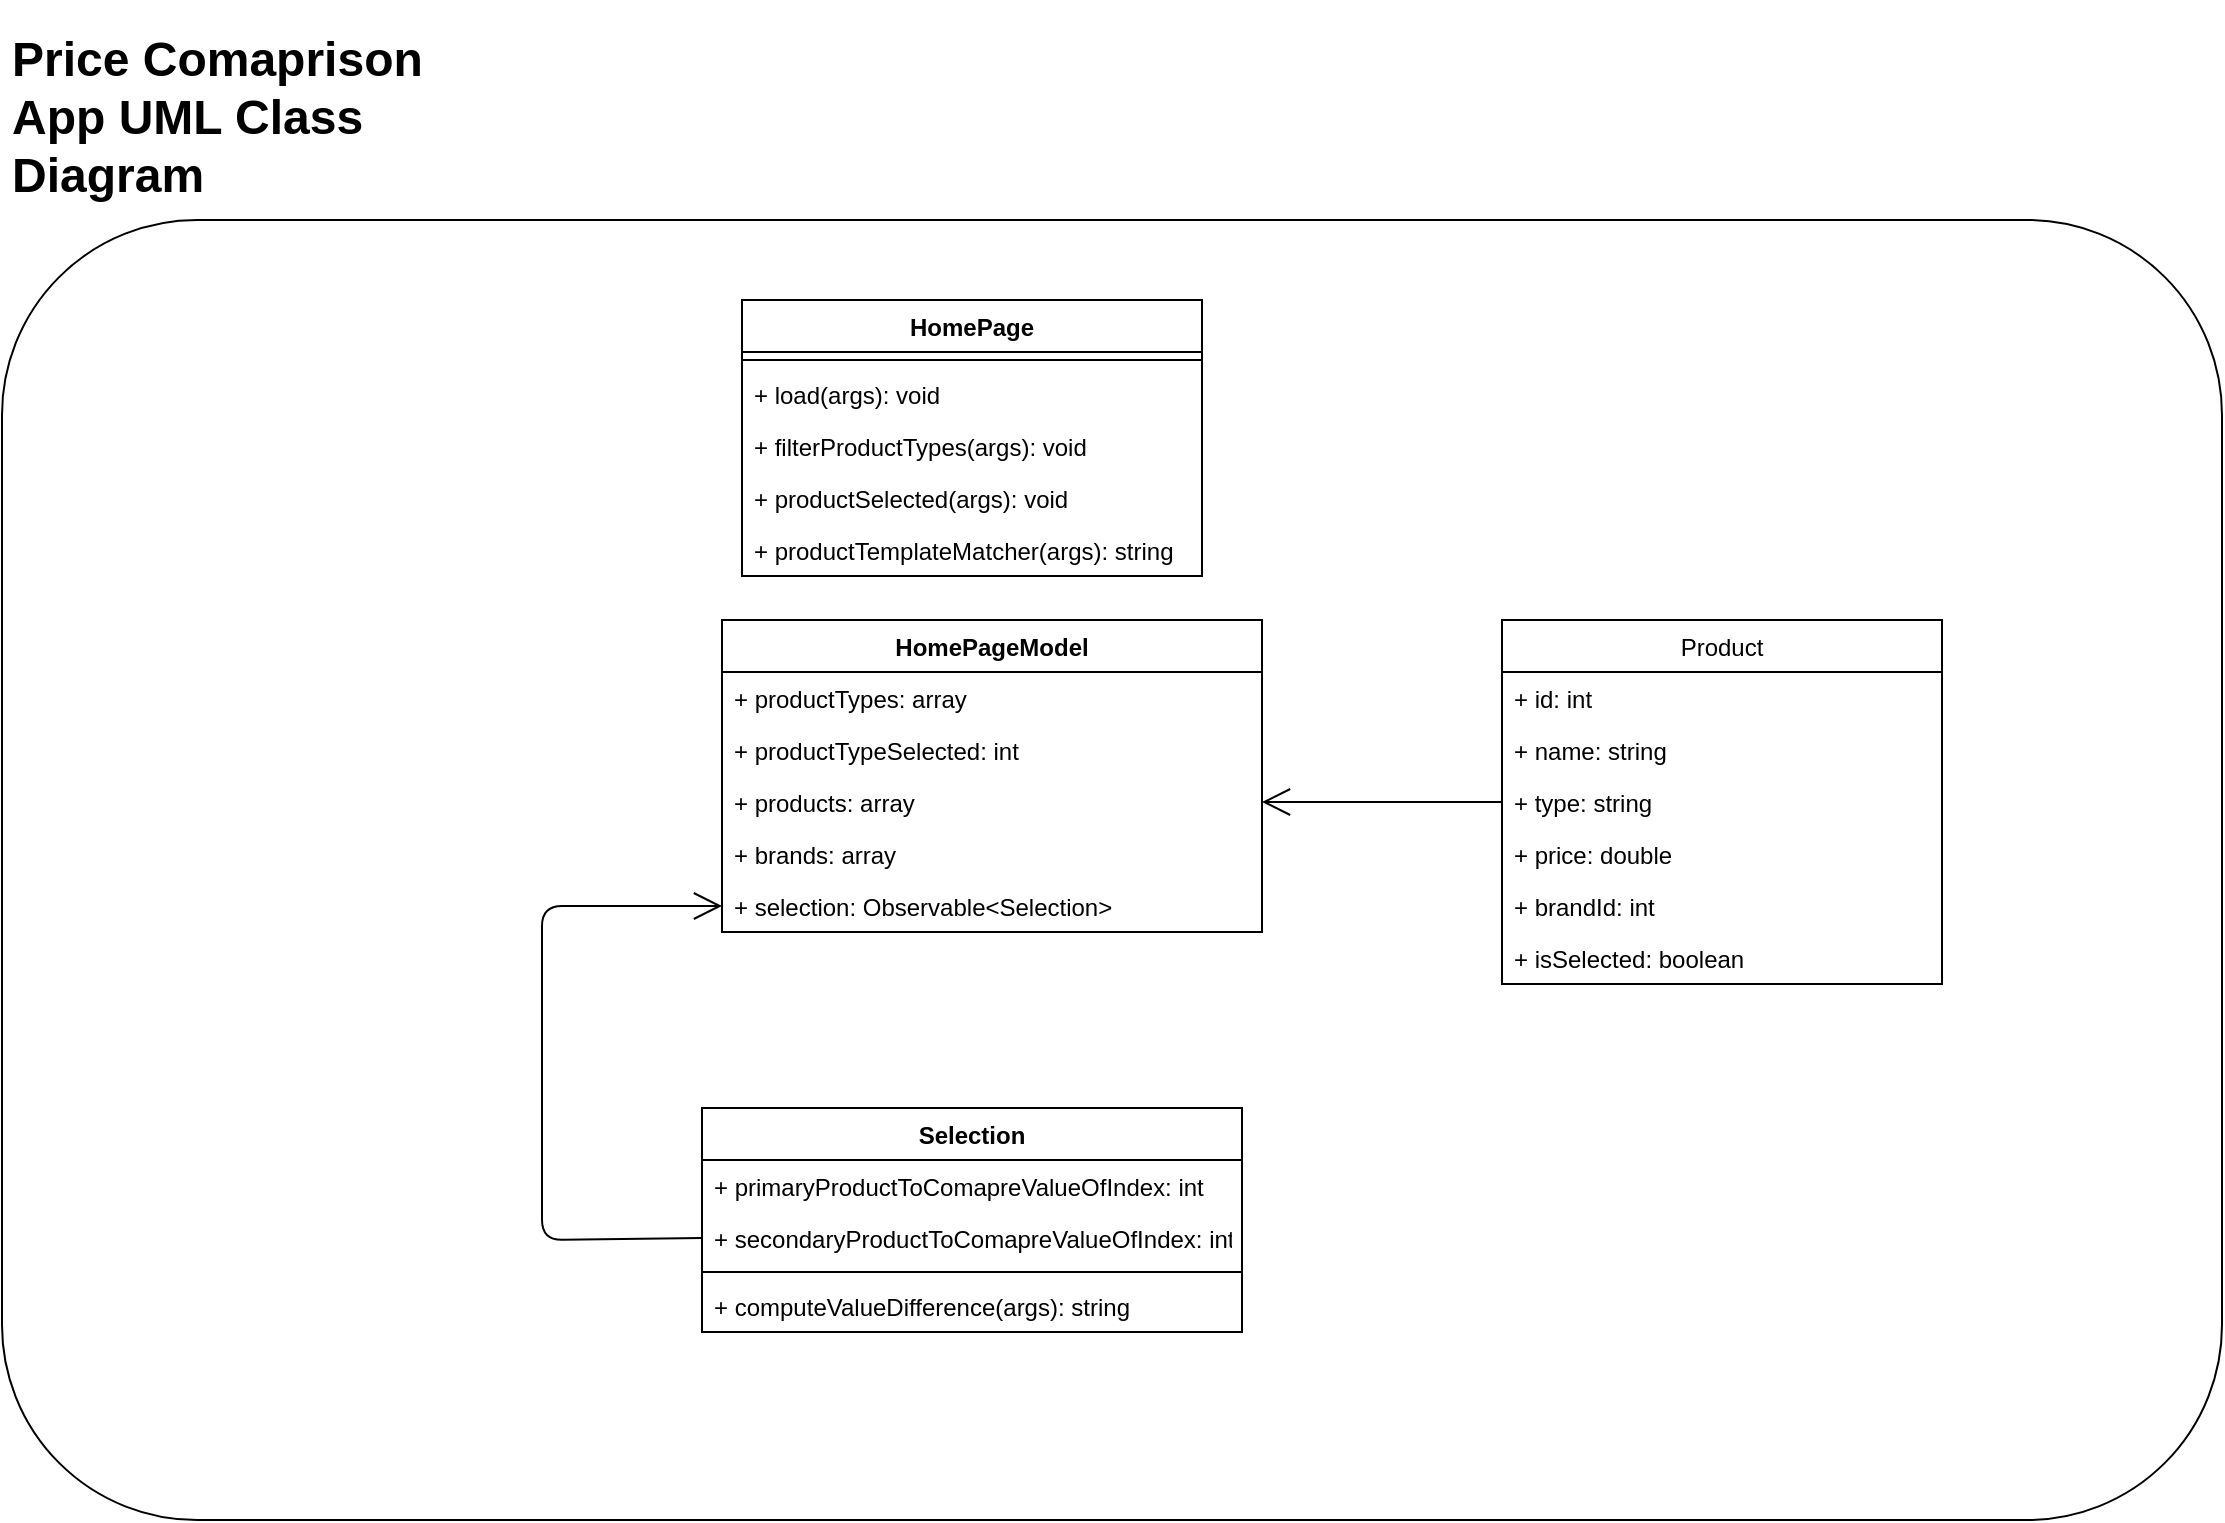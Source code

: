 <mxfile version="10.5.9" type="device"><diagram id="DFaM-FkgvRhkAuPZXW2h" name="Page-1"><mxGraphModel dx="1634" dy="1875" grid="1" gridSize="10" guides="1" tooltips="1" connect="1" arrows="1" fold="1" page="1" pageScale="1" pageWidth="850" pageHeight="1100" math="0" shadow="0"><root><mxCell id="0"/><mxCell id="1" parent="0"/><mxCell id="P_lfmw2hy47gzGneeMSI-35" value="" style="rounded=1;whiteSpace=wrap;html=1;" vertex="1" parent="1"><mxGeometry x="40" y="50" width="1110" height="650" as="geometry"/></mxCell><mxCell id="P_lfmw2hy47gzGneeMSI-2" value="HomePage" style="swimlane;fontStyle=1;align=center;verticalAlign=top;childLayout=stackLayout;horizontal=1;startSize=26;horizontalStack=0;resizeParent=1;resizeParentMax=0;resizeLast=0;collapsible=1;marginBottom=0;" vertex="1" parent="1"><mxGeometry x="410" y="90" width="230" height="138" as="geometry"/></mxCell><mxCell id="P_lfmw2hy47gzGneeMSI-4" value="" style="line;strokeWidth=1;fillColor=none;align=left;verticalAlign=middle;spacingTop=-1;spacingLeft=3;spacingRight=3;rotatable=0;labelPosition=right;points=[];portConstraint=eastwest;" vertex="1" parent="P_lfmw2hy47gzGneeMSI-2"><mxGeometry y="26" width="230" height="8" as="geometry"/></mxCell><mxCell id="P_lfmw2hy47gzGneeMSI-42" value="+ load(args): void" style="text;strokeColor=none;fillColor=none;align=left;verticalAlign=top;spacingLeft=4;spacingRight=4;overflow=hidden;rotatable=0;points=[[0,0.5],[1,0.5]];portConstraint=eastwest;" vertex="1" parent="P_lfmw2hy47gzGneeMSI-2"><mxGeometry y="34" width="230" height="26" as="geometry"/></mxCell><mxCell id="P_lfmw2hy47gzGneeMSI-41" value="+ filterProductTypes(args): void" style="text;strokeColor=none;fillColor=none;align=left;verticalAlign=top;spacingLeft=4;spacingRight=4;overflow=hidden;rotatable=0;points=[[0,0.5],[1,0.5]];portConstraint=eastwest;" vertex="1" parent="P_lfmw2hy47gzGneeMSI-2"><mxGeometry y="60" width="230" height="26" as="geometry"/></mxCell><mxCell id="P_lfmw2hy47gzGneeMSI-5" value="+ productSelected(args): void" style="text;strokeColor=none;fillColor=none;align=left;verticalAlign=top;spacingLeft=4;spacingRight=4;overflow=hidden;rotatable=0;points=[[0,0.5],[1,0.5]];portConstraint=eastwest;" vertex="1" parent="P_lfmw2hy47gzGneeMSI-2"><mxGeometry y="86" width="230" height="26" as="geometry"/></mxCell><mxCell id="P_lfmw2hy47gzGneeMSI-49" value="+ productTemplateMatcher(args): string" style="text;strokeColor=none;fillColor=none;align=left;verticalAlign=top;spacingLeft=4;spacingRight=4;overflow=hidden;rotatable=0;points=[[0,0.5],[1,0.5]];portConstraint=eastwest;" vertex="1" parent="P_lfmw2hy47gzGneeMSI-2"><mxGeometry y="112" width="230" height="26" as="geometry"/></mxCell><mxCell id="P_lfmw2hy47gzGneeMSI-6" value="HomePageModel" style="swimlane;fontStyle=1;align=center;verticalAlign=top;childLayout=stackLayout;horizontal=1;startSize=26;horizontalStack=0;resizeParent=1;resizeParentMax=0;resizeLast=0;collapsible=1;marginBottom=0;" vertex="1" parent="1"><mxGeometry x="400" y="250" width="270" height="156" as="geometry"/></mxCell><mxCell id="P_lfmw2hy47gzGneeMSI-46" value="+ productTypes: array" style="text;strokeColor=none;fillColor=none;align=left;verticalAlign=top;spacingLeft=4;spacingRight=4;overflow=hidden;rotatable=0;points=[[0,0.5],[1,0.5]];portConstraint=eastwest;" vertex="1" parent="P_lfmw2hy47gzGneeMSI-6"><mxGeometry y="26" width="270" height="26" as="geometry"/></mxCell><mxCell id="P_lfmw2hy47gzGneeMSI-47" value="+ productTypeSelected: int" style="text;strokeColor=none;fillColor=none;align=left;verticalAlign=top;spacingLeft=4;spacingRight=4;overflow=hidden;rotatable=0;points=[[0,0.5],[1,0.5]];portConstraint=eastwest;" vertex="1" parent="P_lfmw2hy47gzGneeMSI-6"><mxGeometry y="52" width="270" height="26" as="geometry"/></mxCell><mxCell id="P_lfmw2hy47gzGneeMSI-7" value="+ products: array" style="text;strokeColor=none;fillColor=none;align=left;verticalAlign=top;spacingLeft=4;spacingRight=4;overflow=hidden;rotatable=0;points=[[0,0.5],[1,0.5]];portConstraint=eastwest;" vertex="1" parent="P_lfmw2hy47gzGneeMSI-6"><mxGeometry y="78" width="270" height="26" as="geometry"/></mxCell><mxCell id="P_lfmw2hy47gzGneeMSI-14" value="+ brands: array" style="text;strokeColor=none;fillColor=none;align=left;verticalAlign=top;spacingLeft=4;spacingRight=4;overflow=hidden;rotatable=0;points=[[0,0.5],[1,0.5]];portConstraint=eastwest;" vertex="1" parent="P_lfmw2hy47gzGneeMSI-6"><mxGeometry y="104" width="270" height="26" as="geometry"/></mxCell><mxCell id="P_lfmw2hy47gzGneeMSI-29" value="+ selection: Observable&lt;Selection&gt;" style="text;strokeColor=none;fillColor=none;align=left;verticalAlign=top;spacingLeft=4;spacingRight=4;overflow=hidden;rotatable=0;points=[[0,0.5],[1,0.5]];portConstraint=eastwest;" vertex="1" parent="P_lfmw2hy47gzGneeMSI-6"><mxGeometry y="130" width="270" height="26" as="geometry"/></mxCell><mxCell id="P_lfmw2hy47gzGneeMSI-15" value="Product" style="swimlane;fontStyle=0;childLayout=stackLayout;horizontal=1;startSize=26;fillColor=none;horizontalStack=0;resizeParent=1;resizeParentMax=0;resizeLast=0;collapsible=1;marginBottom=0;" vertex="1" parent="1"><mxGeometry x="790" y="250" width="220" height="182" as="geometry"/></mxCell><mxCell id="P_lfmw2hy47gzGneeMSI-16" value="+ id: int" style="text;strokeColor=none;fillColor=none;align=left;verticalAlign=top;spacingLeft=4;spacingRight=4;overflow=hidden;rotatable=0;points=[[0,0.5],[1,0.5]];portConstraint=eastwest;" vertex="1" parent="P_lfmw2hy47gzGneeMSI-15"><mxGeometry y="26" width="220" height="26" as="geometry"/></mxCell><mxCell id="P_lfmw2hy47gzGneeMSI-17" value="+ name: string" style="text;strokeColor=none;fillColor=none;align=left;verticalAlign=top;spacingLeft=4;spacingRight=4;overflow=hidden;rotatable=0;points=[[0,0.5],[1,0.5]];portConstraint=eastwest;" vertex="1" parent="P_lfmw2hy47gzGneeMSI-15"><mxGeometry y="52" width="220" height="26" as="geometry"/></mxCell><mxCell id="P_lfmw2hy47gzGneeMSI-18" value="+ type: string" style="text;strokeColor=none;fillColor=none;align=left;verticalAlign=top;spacingLeft=4;spacingRight=4;overflow=hidden;rotatable=0;points=[[0,0.5],[1,0.5]];portConstraint=eastwest;" vertex="1" parent="P_lfmw2hy47gzGneeMSI-15"><mxGeometry y="78" width="220" height="26" as="geometry"/></mxCell><mxCell id="P_lfmw2hy47gzGneeMSI-19" value="+ price: double" style="text;strokeColor=none;fillColor=none;align=left;verticalAlign=top;spacingLeft=4;spacingRight=4;overflow=hidden;rotatable=0;points=[[0,0.5],[1,0.5]];portConstraint=eastwest;" vertex="1" parent="P_lfmw2hy47gzGneeMSI-15"><mxGeometry y="104" width="220" height="26" as="geometry"/></mxCell><mxCell id="P_lfmw2hy47gzGneeMSI-21" value="+ brandId: int" style="text;strokeColor=none;fillColor=none;align=left;verticalAlign=top;spacingLeft=4;spacingRight=4;overflow=hidden;rotatable=0;points=[[0,0.5],[1,0.5]];portConstraint=eastwest;" vertex="1" parent="P_lfmw2hy47gzGneeMSI-15"><mxGeometry y="130" width="220" height="26" as="geometry"/></mxCell><mxCell id="P_lfmw2hy47gzGneeMSI-26" value="+ isSelected: boolean" style="text;strokeColor=none;fillColor=none;align=left;verticalAlign=top;spacingLeft=4;spacingRight=4;overflow=hidden;rotatable=0;points=[[0,0.5],[1,0.5]];portConstraint=eastwest;" vertex="1" parent="P_lfmw2hy47gzGneeMSI-15"><mxGeometry y="156" width="220" height="26" as="geometry"/></mxCell><mxCell id="P_lfmw2hy47gzGneeMSI-30" value="Selection" style="swimlane;fontStyle=1;align=center;verticalAlign=top;childLayout=stackLayout;horizontal=1;startSize=26;horizontalStack=0;resizeParent=1;resizeParentMax=0;resizeLast=0;collapsible=1;marginBottom=0;" vertex="1" parent="1"><mxGeometry x="390" y="494" width="270" height="112" as="geometry"/></mxCell><mxCell id="P_lfmw2hy47gzGneeMSI-31" value="+ primaryProductToComapreValueOfIndex: int" style="text;strokeColor=none;fillColor=none;align=left;verticalAlign=top;spacingLeft=4;spacingRight=4;overflow=hidden;rotatable=0;points=[[0,0.5],[1,0.5]];portConstraint=eastwest;" vertex="1" parent="P_lfmw2hy47gzGneeMSI-30"><mxGeometry y="26" width="270" height="26" as="geometry"/></mxCell><mxCell id="P_lfmw2hy47gzGneeMSI-38" value="+ secondaryProductToComapreValueOfIndex: int" style="text;strokeColor=none;fillColor=none;align=left;verticalAlign=top;spacingLeft=4;spacingRight=4;overflow=hidden;rotatable=0;points=[[0,0.5],[1,0.5]];portConstraint=eastwest;" vertex="1" parent="P_lfmw2hy47gzGneeMSI-30"><mxGeometry y="52" width="270" height="26" as="geometry"/></mxCell><mxCell id="P_lfmw2hy47gzGneeMSI-32" value="" style="line;strokeWidth=1;fillColor=none;align=left;verticalAlign=middle;spacingTop=-1;spacingLeft=3;spacingRight=3;rotatable=0;labelPosition=right;points=[];portConstraint=eastwest;" vertex="1" parent="P_lfmw2hy47gzGneeMSI-30"><mxGeometry y="78" width="270" height="8" as="geometry"/></mxCell><mxCell id="P_lfmw2hy47gzGneeMSI-39" value="+ computeValueDifference(args): string" style="text;strokeColor=none;fillColor=none;align=left;verticalAlign=top;spacingLeft=4;spacingRight=4;overflow=hidden;rotatable=0;points=[[0,0.5],[1,0.5]];portConstraint=eastwest;" vertex="1" parent="P_lfmw2hy47gzGneeMSI-30"><mxGeometry y="86" width="270" height="26" as="geometry"/></mxCell><mxCell id="P_lfmw2hy47gzGneeMSI-37" value="&lt;h1&gt;Price Comaprison App UML Class Diagram&lt;/h1&gt;" style="text;html=1;strokeColor=none;fillColor=none;spacing=5;spacingTop=-20;whiteSpace=wrap;overflow=hidden;rounded=0;" vertex="1" parent="1"><mxGeometry x="40" y="-50" width="230" height="120" as="geometry"/></mxCell><mxCell id="P_lfmw2hy47gzGneeMSI-44" value="" style="endArrow=open;endFill=1;endSize=12;html=1;entryX=1;entryY=0.5;entryDx=0;entryDy=0;exitX=0;exitY=0.5;exitDx=0;exitDy=0;" edge="1" parent="1" source="P_lfmw2hy47gzGneeMSI-18" target="P_lfmw2hy47gzGneeMSI-7"><mxGeometry width="160" relative="1" as="geometry"><mxPoint x="40" y="720" as="sourcePoint"/><mxPoint x="200" y="720" as="targetPoint"/></mxGeometry></mxCell><mxCell id="P_lfmw2hy47gzGneeMSI-45" value="" style="endArrow=open;endFill=1;endSize=12;html=1;entryX=0;entryY=0.5;entryDx=0;entryDy=0;exitX=0;exitY=0.5;exitDx=0;exitDy=0;" edge="1" parent="1" source="P_lfmw2hy47gzGneeMSI-38" target="P_lfmw2hy47gzGneeMSI-29"><mxGeometry width="160" relative="1" as="geometry"><mxPoint x="240" y="440" as="sourcePoint"/><mxPoint x="400" y="440" as="targetPoint"/><Array as="points"><mxPoint x="310" y="560"/><mxPoint x="310" y="393"/></Array></mxGeometry></mxCell></root></mxGraphModel></diagram></mxfile>